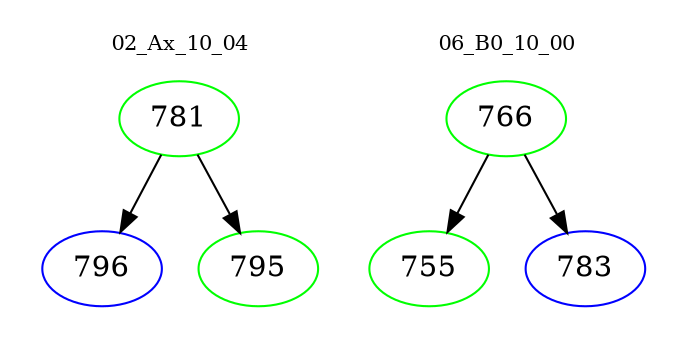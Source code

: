 digraph{
subgraph cluster_0 {
color = white
label = "02_Ax_10_04";
fontsize=10;
T0_781 [label="781", color="green"]
T0_781 -> T0_796 [color="black"]
T0_796 [label="796", color="blue"]
T0_781 -> T0_795 [color="black"]
T0_795 [label="795", color="green"]
}
subgraph cluster_1 {
color = white
label = "06_B0_10_00";
fontsize=10;
T1_766 [label="766", color="green"]
T1_766 -> T1_755 [color="black"]
T1_755 [label="755", color="green"]
T1_766 -> T1_783 [color="black"]
T1_783 [label="783", color="blue"]
}
}
